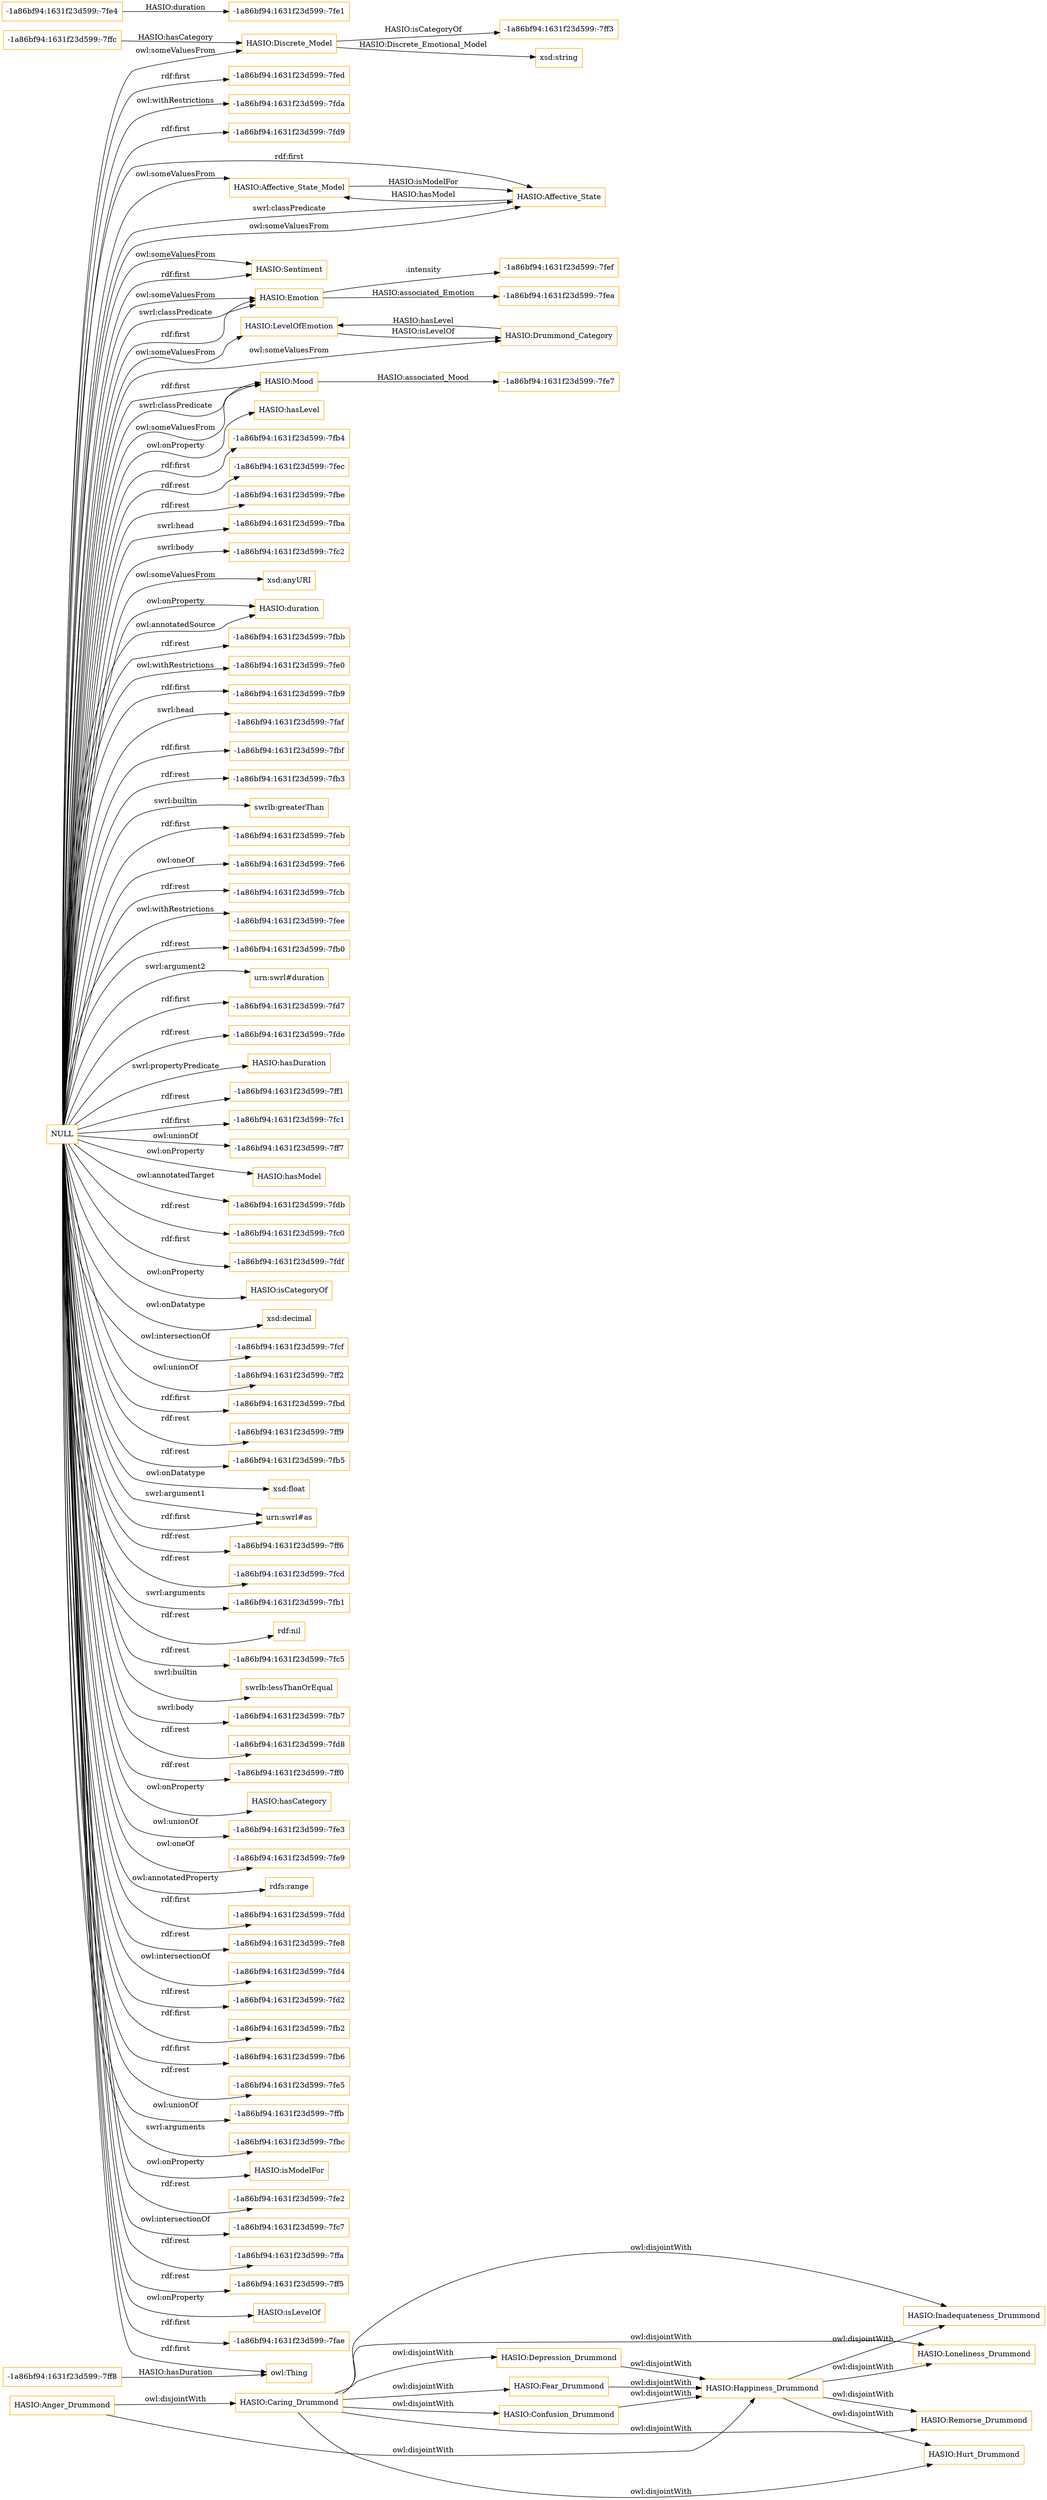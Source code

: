 digraph ar2dtool_diagram { 
rankdir=LR;
size="1501"
node [shape = rectangle, color="orange"]; "HASIO:Happiness_Drummond" "HASIO:Affective_State_Model" "HASIO:Loneliness_Drummond" "-1a86bf94:1631f23d599:-7ffc" "HASIO:Sentiment" "HASIO:Emotion" "HASIO:Affective_State" "HASIO:LevelOfEmotion" "HASIO:Confusion_Drummond" "HASIO:Mood" "HASIO:Remorse_Drummond" "HASIO:Anger_Drummond" "HASIO:Inadequateness_Drummond" "HASIO:Fear_Drummond" "HASIO:Depression_Drummond" "-1a86bf94:1631f23d599:-7ff3" "HASIO:Drummond_Category" "HASIO:Hurt_Drummond" "-1a86bf94:1631f23d599:-7fe4" "HASIO:Caring_Drummond" "-1a86bf94:1631f23d599:-7ff8" "HASIO:Discrete_Model" ; /*classes style*/
	"NULL" -> "-1a86bf94:1631f23d599:-7fb4" [ label = "rdf:first" ];
	"NULL" -> "HASIO:Drummond_Category" [ label = "owl:someValuesFrom" ];
	"NULL" -> "-1a86bf94:1631f23d599:-7fec" [ label = "rdf:rest" ];
	"NULL" -> "-1a86bf94:1631f23d599:-7fbe" [ label = "rdf:rest" ];
	"NULL" -> "-1a86bf94:1631f23d599:-7fba" [ label = "swrl:head" ];
	"NULL" -> "-1a86bf94:1631f23d599:-7fc2" [ label = "swrl:body" ];
	"NULL" -> "xsd:anyURI" [ label = "owl:someValuesFrom" ];
	"NULL" -> "HASIO:duration" [ label = "owl:onProperty" ];
	"NULL" -> "-1a86bf94:1631f23d599:-7fbb" [ label = "rdf:rest" ];
	"NULL" -> "-1a86bf94:1631f23d599:-7fe0" [ label = "owl:withRestrictions" ];
	"NULL" -> "-1a86bf94:1631f23d599:-7fb9" [ label = "rdf:first" ];
	"NULL" -> "-1a86bf94:1631f23d599:-7faf" [ label = "swrl:head" ];
	"NULL" -> "-1a86bf94:1631f23d599:-7fbf" [ label = "rdf:first" ];
	"NULL" -> "-1a86bf94:1631f23d599:-7fb3" [ label = "rdf:rest" ];
	"NULL" -> "swrlb:greaterThan" [ label = "swrl:builtin" ];
	"NULL" -> "-1a86bf94:1631f23d599:-7feb" [ label = "rdf:first" ];
	"NULL" -> "-1a86bf94:1631f23d599:-7fe6" [ label = "owl:oneOf" ];
	"NULL" -> "HASIO:Discrete_Model" [ label = "owl:someValuesFrom" ];
	"NULL" -> "-1a86bf94:1631f23d599:-7fcb" [ label = "rdf:rest" ];
	"NULL" -> "-1a86bf94:1631f23d599:-7fee" [ label = "owl:withRestrictions" ];
	"NULL" -> "-1a86bf94:1631f23d599:-7fb0" [ label = "rdf:rest" ];
	"NULL" -> "urn:swrl#duration" [ label = "swrl:argument2" ];
	"NULL" -> "-1a86bf94:1631f23d599:-7fd7" [ label = "rdf:first" ];
	"NULL" -> "-1a86bf94:1631f23d599:-7fde" [ label = "rdf:rest" ];
	"NULL" -> "HASIO:hasDuration" [ label = "swrl:propertyPredicate" ];
	"NULL" -> "-1a86bf94:1631f23d599:-7ff1" [ label = "rdf:rest" ];
	"NULL" -> "-1a86bf94:1631f23d599:-7fc1" [ label = "rdf:first" ];
	"NULL" -> "-1a86bf94:1631f23d599:-7ff7" [ label = "owl:unionOf" ];
	"NULL" -> "HASIO:hasModel" [ label = "owl:onProperty" ];
	"NULL" -> "-1a86bf94:1631f23d599:-7fdb" [ label = "owl:annotatedTarget" ];
	"NULL" -> "-1a86bf94:1631f23d599:-7fc0" [ label = "rdf:rest" ];
	"NULL" -> "-1a86bf94:1631f23d599:-7fdf" [ label = "rdf:first" ];
	"NULL" -> "HASIO:isCategoryOf" [ label = "owl:onProperty" ];
	"NULL" -> "xsd:decimal" [ label = "owl:onDatatype" ];
	"NULL" -> "-1a86bf94:1631f23d599:-7fcf" [ label = "owl:intersectionOf" ];
	"NULL" -> "-1a86bf94:1631f23d599:-7ff2" [ label = "owl:unionOf" ];
	"NULL" -> "-1a86bf94:1631f23d599:-7fbd" [ label = "rdf:first" ];
	"NULL" -> "-1a86bf94:1631f23d599:-7ff9" [ label = "rdf:rest" ];
	"NULL" -> "HASIO:LevelOfEmotion" [ label = "owl:someValuesFrom" ];
	"NULL" -> "-1a86bf94:1631f23d599:-7fb5" [ label = "rdf:rest" ];
	"NULL" -> "xsd:float" [ label = "owl:onDatatype" ];
	"NULL" -> "urn:swrl#as" [ label = "swrl:argument1" ];
	"NULL" -> "-1a86bf94:1631f23d599:-7ff6" [ label = "rdf:rest" ];
	"NULL" -> "HASIO:Mood" [ label = "swrl:classPredicate" ];
	"NULL" -> "-1a86bf94:1631f23d599:-7fcd" [ label = "rdf:rest" ];
	"NULL" -> "HASIO:Affective_State_Model" [ label = "owl:someValuesFrom" ];
	"NULL" -> "-1a86bf94:1631f23d599:-7fb1" [ label = "swrl:arguments" ];
	"NULL" -> "HASIO:Emotion" [ label = "swrl:classPredicate" ];
	"NULL" -> "rdf:nil" [ label = "rdf:rest" ];
	"NULL" -> "-1a86bf94:1631f23d599:-7fc5" [ label = "rdf:rest" ];
	"NULL" -> "swrlb:lessThanOrEqual" [ label = "swrl:builtin" ];
	"NULL" -> "-1a86bf94:1631f23d599:-7fb7" [ label = "swrl:body" ];
	"NULL" -> "-1a86bf94:1631f23d599:-7fd8" [ label = "rdf:rest" ];
	"NULL" -> "-1a86bf94:1631f23d599:-7ff0" [ label = "rdf:rest" ];
	"NULL" -> "HASIO:hasCategory" [ label = "owl:onProperty" ];
	"NULL" -> "HASIO:Mood" [ label = "owl:someValuesFrom" ];
	"NULL" -> "-1a86bf94:1631f23d599:-7fe3" [ label = "owl:unionOf" ];
	"NULL" -> "-1a86bf94:1631f23d599:-7fe9" [ label = "owl:oneOf" ];
	"NULL" -> "HASIO:Affective_State" [ label = "swrl:classPredicate" ];
	"NULL" -> "rdfs:range" [ label = "owl:annotatedProperty" ];
	"NULL" -> "-1a86bf94:1631f23d599:-7fdd" [ label = "rdf:first" ];
	"NULL" -> "HASIO:Sentiment" [ label = "owl:someValuesFrom" ];
	"NULL" -> "HASIO:Emotion" [ label = "rdf:first" ];
	"NULL" -> "-1a86bf94:1631f23d599:-7fe8" [ label = "rdf:rest" ];
	"NULL" -> "-1a86bf94:1631f23d599:-7fd4" [ label = "owl:intersectionOf" ];
	"NULL" -> "-1a86bf94:1631f23d599:-7fd2" [ label = "rdf:rest" ];
	"NULL" -> "-1a86bf94:1631f23d599:-7fb2" [ label = "rdf:first" ];
	"NULL" -> "HASIO:duration" [ label = "owl:annotatedSource" ];
	"NULL" -> "-1a86bf94:1631f23d599:-7fb6" [ label = "rdf:first" ];
	"NULL" -> "owl:Thing" [ label = "rdf:first" ];
	"NULL" -> "-1a86bf94:1631f23d599:-7fe5" [ label = "rdf:rest" ];
	"NULL" -> "HASIO:Emotion" [ label = "owl:someValuesFrom" ];
	"NULL" -> "-1a86bf94:1631f23d599:-7ffb" [ label = "owl:unionOf" ];
	"NULL" -> "-1a86bf94:1631f23d599:-7fbc" [ label = "swrl:arguments" ];
	"NULL" -> "HASIO:Affective_State" [ label = "owl:someValuesFrom" ];
	"NULL" -> "HASIO:isModelFor" [ label = "owl:onProperty" ];
	"NULL" -> "-1a86bf94:1631f23d599:-7fe2" [ label = "rdf:rest" ];
	"NULL" -> "urn:swrl#as" [ label = "rdf:first" ];
	"NULL" -> "-1a86bf94:1631f23d599:-7fc7" [ label = "owl:intersectionOf" ];
	"NULL" -> "-1a86bf94:1631f23d599:-7ffa" [ label = "rdf:rest" ];
	"NULL" -> "-1a86bf94:1631f23d599:-7ff5" [ label = "rdf:rest" ];
	"NULL" -> "HASIO:isLevelOf" [ label = "owl:onProperty" ];
	"NULL" -> "-1a86bf94:1631f23d599:-7fae" [ label = "rdf:first" ];
	"NULL" -> "HASIO:Mood" [ label = "rdf:first" ];
	"NULL" -> "-1a86bf94:1631f23d599:-7fed" [ label = "rdf:first" ];
	"NULL" -> "-1a86bf94:1631f23d599:-7fda" [ label = "owl:withRestrictions" ];
	"NULL" -> "HASIO:Affective_State" [ label = "rdf:first" ];
	"NULL" -> "-1a86bf94:1631f23d599:-7fd9" [ label = "rdf:first" ];
	"NULL" -> "HASIO:hasLevel" [ label = "owl:onProperty" ];
	"NULL" -> "HASIO:Sentiment" [ label = "rdf:first" ];
	"HASIO:Anger_Drummond" -> "HASIO:Happiness_Drummond" [ label = "owl:disjointWith" ];
	"HASIO:Anger_Drummond" -> "HASIO:Caring_Drummond" [ label = "owl:disjointWith" ];
	"HASIO:Depression_Drummond" -> "HASIO:Happiness_Drummond" [ label = "owl:disjointWith" ];
	"HASIO:Caring_Drummond" -> "HASIO:Remorse_Drummond" [ label = "owl:disjointWith" ];
	"HASIO:Caring_Drummond" -> "HASIO:Loneliness_Drummond" [ label = "owl:disjointWith" ];
	"HASIO:Caring_Drummond" -> "HASIO:Inadequateness_Drummond" [ label = "owl:disjointWith" ];
	"HASIO:Caring_Drummond" -> "HASIO:Hurt_Drummond" [ label = "owl:disjointWith" ];
	"HASIO:Caring_Drummond" -> "HASIO:Fear_Drummond" [ label = "owl:disjointWith" ];
	"HASIO:Caring_Drummond" -> "HASIO:Depression_Drummond" [ label = "owl:disjointWith" ];
	"HASIO:Caring_Drummond" -> "HASIO:Confusion_Drummond" [ label = "owl:disjointWith" ];
	"HASIO:Happiness_Drummond" -> "HASIO:Remorse_Drummond" [ label = "owl:disjointWith" ];
	"HASIO:Happiness_Drummond" -> "HASIO:Loneliness_Drummond" [ label = "owl:disjointWith" ];
	"HASIO:Happiness_Drummond" -> "HASIO:Inadequateness_Drummond" [ label = "owl:disjointWith" ];
	"HASIO:Happiness_Drummond" -> "HASIO:Hurt_Drummond" [ label = "owl:disjointWith" ];
	"HASIO:Confusion_Drummond" -> "HASIO:Happiness_Drummond" [ label = "owl:disjointWith" ];
	"HASIO:Fear_Drummond" -> "HASIO:Happiness_Drummond" [ label = "owl:disjointWith" ];
	"HASIO:Mood" -> "-1a86bf94:1631f23d599:-7fe7" [ label = "HASIO:associated_Mood" ];
	"HASIO:Discrete_Model" -> "xsd:string" [ label = "HASIO:Discrete_Emotional_Model" ];
	"HASIO:Emotion" -> "-1a86bf94:1631f23d599:-7fef" [ label = ":intensity" ];
	"HASIO:LevelOfEmotion" -> "HASIO:Drummond_Category" [ label = "HASIO:isLevelOf" ];
	"HASIO:Drummond_Category" -> "HASIO:LevelOfEmotion" [ label = "HASIO:hasLevel" ];
	"HASIO:Emotion" -> "-1a86bf94:1631f23d599:-7fea" [ label = "HASIO:associated_Emotion" ];
	"-1a86bf94:1631f23d599:-7ffc" -> "HASIO:Discrete_Model" [ label = "HASIO:hasCategory" ];
	"HASIO:Affective_State_Model" -> "HASIO:Affective_State" [ label = "HASIO:isModelFor" ];
	"HASIO:Discrete_Model" -> "-1a86bf94:1631f23d599:-7ff3" [ label = "HASIO:isCategoryOf" ];
	"-1a86bf94:1631f23d599:-7fe4" -> "-1a86bf94:1631f23d599:-7fe1" [ label = "HASIO:duration" ];
	"HASIO:Affective_State" -> "HASIO:Affective_State_Model" [ label = "HASIO:hasModel" ];
	"-1a86bf94:1631f23d599:-7ff8" -> "owl:Thing" [ label = "HASIO:hasDuration" ];

}
